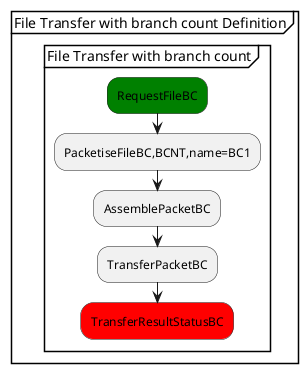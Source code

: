 @startuml
partition "File Transfer with branch count Definition" {
  group "File Transfer with branch count"
    #green:RequestFileBC;
    :PacketiseFileBC,BCNT,name=BC1;
    :AssemblePacketBC;
    :TransferPacketBC;
    #red:TransferResultStatusBC;
  end group
}  
@enduml

